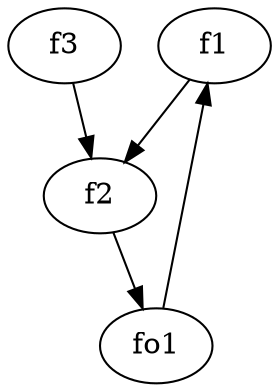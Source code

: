 strict digraph  {
f1;
f2;
f3;
fo1;
f1 -> f2  [weight=2];
f2 -> fo1  [weight=2];
f3 -> f2  [weight=2];
fo1 -> f1  [weight=2];
}
